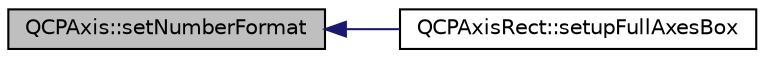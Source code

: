 digraph "QCPAxis::setNumberFormat"
{
  edge [fontname="Helvetica",fontsize="10",labelfontname="Helvetica",labelfontsize="10"];
  node [fontname="Helvetica",fontsize="10",shape=record];
  rankdir="LR";
  Node655 [label="QCPAxis::setNumberFormat",height=0.2,width=0.4,color="black", fillcolor="grey75", style="filled", fontcolor="black"];
  Node655 -> Node656 [dir="back",color="midnightblue",fontsize="10",style="solid",fontname="Helvetica"];
  Node656 [label="QCPAxisRect::setupFullAxesBox",height=0.2,width=0.4,color="black", fillcolor="white", style="filled",URL="$d8/dad/class_q_c_p_axis_rect.html#a5fa906175447b14206954f77fc7f1ef4"];
}
